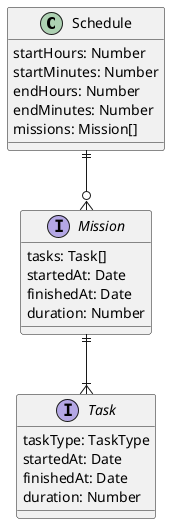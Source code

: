 @startuml shedule_entity_relationship

class Schedule {
  startHours: Number
  startMinutes: Number
  endHours: Number
  endMinutes: Number
  missions: Mission[]
}

interface Mission {
  tasks: Task[]
  startedAt: Date
  finishedAt: Date
  duration: Number
}

interface Task {
  taskType: TaskType
  startedAt: Date
  finishedAt: Date
  duration: Number
}

Schedule||--o{Mission
Mission||--|{Task

@enduml
